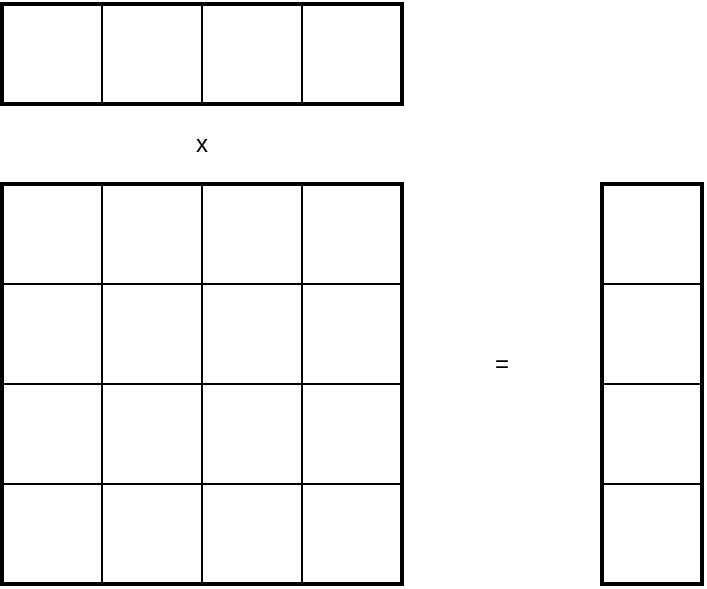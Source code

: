 <mxfile version="12.9.10" type="device"><diagram id="Uuh8CPW9tOszpW9zf_HB" name="Page-1"><mxGraphModel dx="678" dy="409" grid="1" gridSize="10" guides="1" tooltips="1" connect="1" arrows="1" fold="1" page="1" pageScale="1" pageWidth="827" pageHeight="1169" math="0" shadow="0"><root><mxCell id="0"/><mxCell id="1" parent="0"/><mxCell id="eK9JlnjHhhJnoeONsGBV-1" value="" style="whiteSpace=wrap;html=1;aspect=fixed;strokeWidth=2;direction=south;" vertex="1" parent="1"><mxGeometry x="250" y="180" width="200" height="200" as="geometry"/></mxCell><mxCell id="eK9JlnjHhhJnoeONsGBV-3" value="" style="endArrow=none;html=1;entryX=0.25;entryY=0;entryDx=0;entryDy=0;exitX=0.25;exitY=1;exitDx=0;exitDy=0;" edge="1" parent="1" source="eK9JlnjHhhJnoeONsGBV-1" target="eK9JlnjHhhJnoeONsGBV-1"><mxGeometry width="50" height="50" relative="1" as="geometry"><mxPoint x="350" y="340" as="sourcePoint"/><mxPoint x="400" y="290" as="targetPoint"/></mxGeometry></mxCell><mxCell id="eK9JlnjHhhJnoeONsGBV-4" value="" style="endArrow=none;html=1;entryX=0.5;entryY=0;entryDx=0;entryDy=0;exitX=0.5;exitY=1;exitDx=0;exitDy=0;" edge="1" parent="1" source="eK9JlnjHhhJnoeONsGBV-1" target="eK9JlnjHhhJnoeONsGBV-1"><mxGeometry width="50" height="50" relative="1" as="geometry"><mxPoint x="310" y="390" as="sourcePoint"/><mxPoint x="310" y="190" as="targetPoint"/></mxGeometry></mxCell><mxCell id="eK9JlnjHhhJnoeONsGBV-5" value="" style="endArrow=none;html=1;entryX=0.75;entryY=0;entryDx=0;entryDy=0;exitX=0.75;exitY=1;exitDx=0;exitDy=0;" edge="1" parent="1" source="eK9JlnjHhhJnoeONsGBV-1" target="eK9JlnjHhhJnoeONsGBV-1"><mxGeometry width="50" height="50" relative="1" as="geometry"><mxPoint x="320" y="400" as="sourcePoint"/><mxPoint x="320" y="200" as="targetPoint"/></mxGeometry></mxCell><mxCell id="eK9JlnjHhhJnoeONsGBV-6" value="" style="whiteSpace=wrap;html=1;strokeWidth=2;direction=south;" vertex="1" parent="1"><mxGeometry x="550" y="180" width="50" height="200" as="geometry"/></mxCell><mxCell id="eK9JlnjHhhJnoeONsGBV-10" value="" style="endArrow=none;html=1;exitX=0.75;exitY=1;exitDx=0;exitDy=0;entryX=0.75;entryY=0;entryDx=0;entryDy=0;" edge="1" parent="1" source="eK9JlnjHhhJnoeONsGBV-6" target="eK9JlnjHhhJnoeONsGBV-6"><mxGeometry width="50" height="50" relative="1" as="geometry"><mxPoint x="400.0" y="150" as="sourcePoint"/><mxPoint x="400.0" y="100" as="targetPoint"/></mxGeometry></mxCell><mxCell id="eK9JlnjHhhJnoeONsGBV-11" value="" style="endArrow=none;html=1;entryX=0.5;entryY=0;entryDx=0;entryDy=0;exitX=0.5;exitY=1;exitDx=0;exitDy=0;" edge="1" parent="1" source="eK9JlnjHhhJnoeONsGBV-6" target="eK9JlnjHhhJnoeONsGBV-6"><mxGeometry width="50" height="50" relative="1" as="geometry"><mxPoint x="500" y="280" as="sourcePoint"/><mxPoint x="530" y="230" as="targetPoint"/></mxGeometry></mxCell><mxCell id="eK9JlnjHhhJnoeONsGBV-12" value="" style="endArrow=none;html=1;entryX=0.25;entryY=0;entryDx=0;entryDy=0;exitX=0.25;exitY=1;exitDx=0;exitDy=0;" edge="1" parent="1" source="eK9JlnjHhhJnoeONsGBV-6" target="eK9JlnjHhhJnoeONsGBV-6"><mxGeometry width="50" height="50" relative="1" as="geometry"><mxPoint x="710" y="170" as="sourcePoint"/><mxPoint x="760" y="170" as="targetPoint"/></mxGeometry></mxCell><mxCell id="eK9JlnjHhhJnoeONsGBV-13" value="x" style="text;html=1;strokeColor=none;fillColor=none;align=center;verticalAlign=middle;whiteSpace=wrap;rounded=0;" vertex="1" parent="1"><mxGeometry x="335" y="150" width="30" height="20" as="geometry"/></mxCell><mxCell id="eK9JlnjHhhJnoeONsGBV-14" value="=" style="text;html=1;strokeColor=none;fillColor=none;align=center;verticalAlign=middle;whiteSpace=wrap;rounded=0;" vertex="1" parent="1"><mxGeometry x="490" y="260" width="20" height="20" as="geometry"/></mxCell><mxCell id="eK9JlnjHhhJnoeONsGBV-16" value="" style="whiteSpace=wrap;html=1;strokeWidth=2;direction=west;" vertex="1" parent="1"><mxGeometry x="250" y="90" width="200" height="50" as="geometry"/></mxCell><mxCell id="eK9JlnjHhhJnoeONsGBV-17" value="" style="endArrow=none;html=1;exitX=0.75;exitY=1;exitDx=0;exitDy=0;entryX=0.75;entryY=0;entryDx=0;entryDy=0;" edge="1" parent="1" source="eK9JlnjHhhJnoeONsGBV-16" target="eK9JlnjHhhJnoeONsGBV-16"><mxGeometry width="50" height="50" relative="1" as="geometry"><mxPoint x="500.0" y="10" as="sourcePoint"/><mxPoint x="500.0" y="-40" as="targetPoint"/></mxGeometry></mxCell><mxCell id="eK9JlnjHhhJnoeONsGBV-18" value="" style="endArrow=none;html=1;entryX=0.5;entryY=0;entryDx=0;entryDy=0;exitX=0.5;exitY=1;exitDx=0;exitDy=0;" edge="1" parent="1" source="eK9JlnjHhhJnoeONsGBV-16" target="eK9JlnjHhhJnoeONsGBV-16"><mxGeometry width="50" height="50" relative="1" as="geometry"><mxPoint x="600" y="140" as="sourcePoint"/><mxPoint x="630" y="90" as="targetPoint"/></mxGeometry></mxCell><mxCell id="eK9JlnjHhhJnoeONsGBV-19" value="" style="endArrow=none;html=1;entryX=0.25;entryY=0;entryDx=0;entryDy=0;exitX=0.25;exitY=1;exitDx=0;exitDy=0;" edge="1" parent="1" source="eK9JlnjHhhJnoeONsGBV-16" target="eK9JlnjHhhJnoeONsGBV-16"><mxGeometry width="50" height="50" relative="1" as="geometry"><mxPoint x="810" y="30" as="sourcePoint"/><mxPoint x="860" y="30" as="targetPoint"/></mxGeometry></mxCell><mxCell id="eK9JlnjHhhJnoeONsGBV-20" value="" style="endArrow=none;html=1;exitX=1;exitY=0.75;exitDx=0;exitDy=0;entryX=0;entryY=0.75;entryDx=0;entryDy=0;" edge="1" parent="1" source="eK9JlnjHhhJnoeONsGBV-1" target="eK9JlnjHhhJnoeONsGBV-1"><mxGeometry width="50" height="50" relative="1" as="geometry"><mxPoint x="310" y="100" as="sourcePoint"/><mxPoint x="310" y="150" as="targetPoint"/></mxGeometry></mxCell><mxCell id="eK9JlnjHhhJnoeONsGBV-21" value="" style="endArrow=none;html=1;exitX=1;exitY=0.5;exitDx=0;exitDy=0;entryX=0;entryY=0.5;entryDx=0;entryDy=0;" edge="1" parent="1" source="eK9JlnjHhhJnoeONsGBV-1" target="eK9JlnjHhhJnoeONsGBV-1"><mxGeometry width="50" height="50" relative="1" as="geometry"><mxPoint x="310" y="390" as="sourcePoint"/><mxPoint x="310" y="190" as="targetPoint"/></mxGeometry></mxCell><mxCell id="eK9JlnjHhhJnoeONsGBV-22" value="" style="endArrow=none;html=1;exitX=1;exitY=0.25;exitDx=0;exitDy=0;entryX=0;entryY=0.25;entryDx=0;entryDy=0;" edge="1" parent="1" source="eK9JlnjHhhJnoeONsGBV-1" target="eK9JlnjHhhJnoeONsGBV-1"><mxGeometry width="50" height="50" relative="1" as="geometry"><mxPoint x="360" y="390" as="sourcePoint"/><mxPoint x="360" y="190" as="targetPoint"/></mxGeometry></mxCell></root></mxGraphModel></diagram></mxfile>